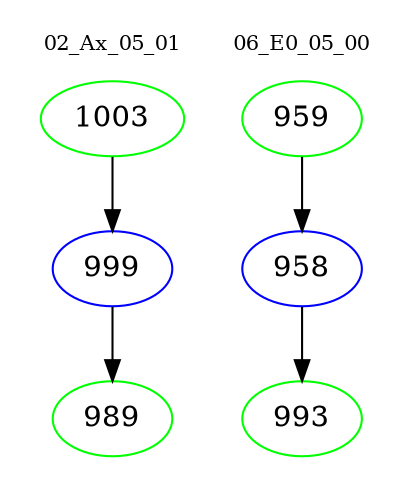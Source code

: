 digraph{
subgraph cluster_0 {
color = white
label = "02_Ax_05_01";
fontsize=10;
T0_1003 [label="1003", color="green"]
T0_1003 -> T0_999 [color="black"]
T0_999 [label="999", color="blue"]
T0_999 -> T0_989 [color="black"]
T0_989 [label="989", color="green"]
}
subgraph cluster_1 {
color = white
label = "06_E0_05_00";
fontsize=10;
T1_959 [label="959", color="green"]
T1_959 -> T1_958 [color="black"]
T1_958 [label="958", color="blue"]
T1_958 -> T1_993 [color="black"]
T1_993 [label="993", color="green"]
}
}
